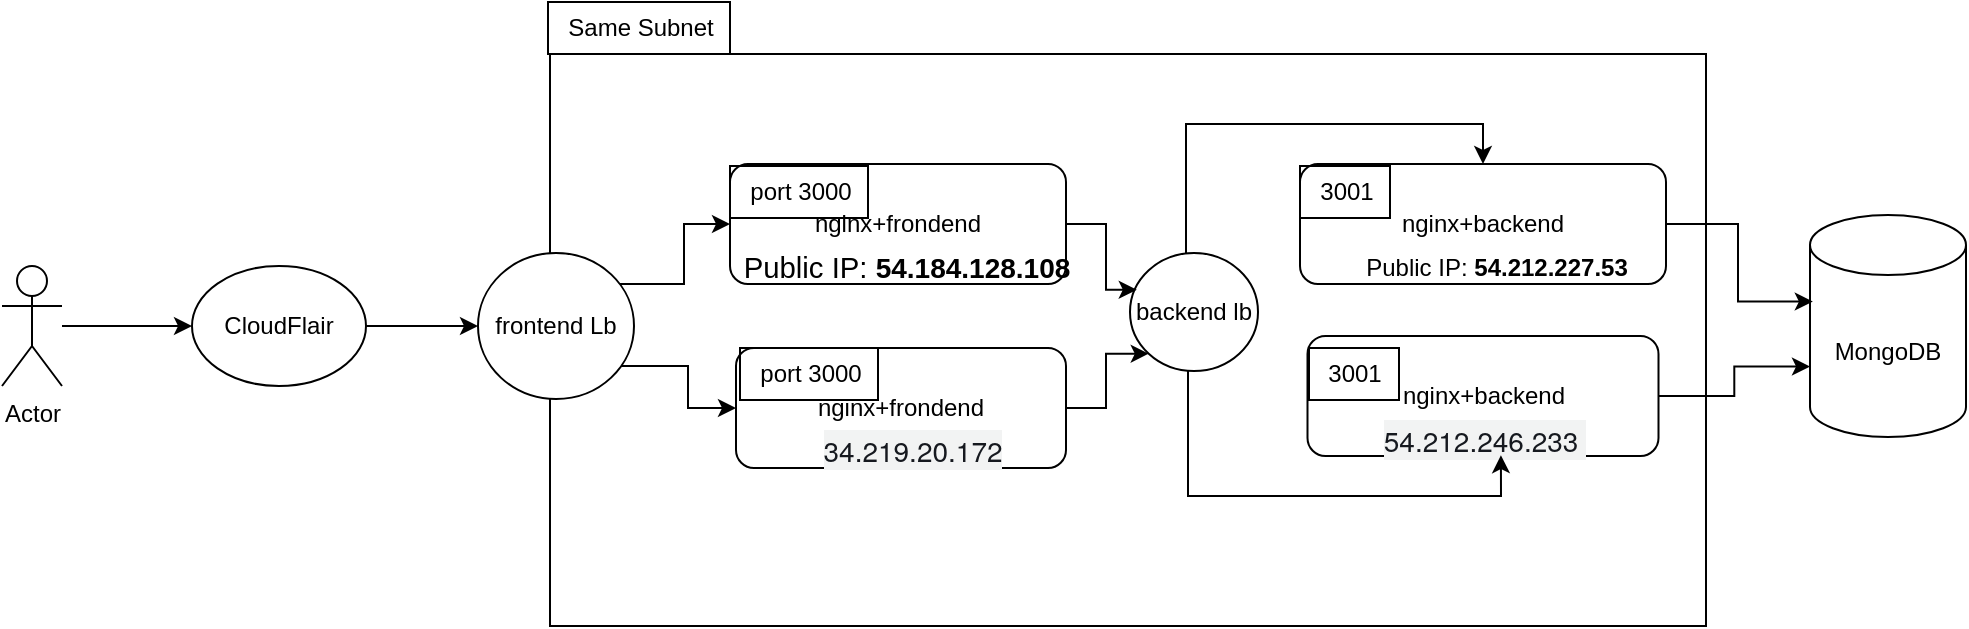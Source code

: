 <mxfile version="24.7.8">
  <diagram name="Page-1" id="sNdYrbWgLJKYeUoCpht7">
    <mxGraphModel dx="2062" dy="731" grid="0" gridSize="10" guides="1" tooltips="1" connect="1" arrows="1" fold="1" page="1" pageScale="1" pageWidth="827" pageHeight="1169" math="0" shadow="0">
      <root>
        <mxCell id="0" />
        <mxCell id="1" parent="0" />
        <mxCell id="mKMaE9A_YGJ78vrPqiGL-34" value="" style="rounded=0;whiteSpace=wrap;html=1;" vertex="1" parent="1">
          <mxGeometry x="69" y="65" width="578" height="286" as="geometry" />
        </mxCell>
        <mxCell id="mKMaE9A_YGJ78vrPqiGL-1" value="nginx+backend" style="rounded=1;whiteSpace=wrap;html=1;" vertex="1" parent="1">
          <mxGeometry x="444" y="120" width="183" height="60" as="geometry" />
        </mxCell>
        <mxCell id="mKMaE9A_YGJ78vrPqiGL-2" value="nginx+frondend" style="rounded=1;whiteSpace=wrap;html=1;" vertex="1" parent="1">
          <mxGeometry x="159" y="120" width="168" height="60" as="geometry" />
        </mxCell>
        <mxCell id="mKMaE9A_YGJ78vrPqiGL-5" value="MongoDB" style="shape=cylinder3;whiteSpace=wrap;html=1;boundedLbl=1;backgroundOutline=1;size=15;" vertex="1" parent="1">
          <mxGeometry x="699" y="145.5" width="78" height="111" as="geometry" />
        </mxCell>
        <mxCell id="mKMaE9A_YGJ78vrPqiGL-12" value="3001" style="text;html=1;align=center;verticalAlign=middle;resizable=0;points=[];autosize=1;strokeColor=default;fillColor=none;" vertex="1" parent="1">
          <mxGeometry x="444" y="121" width="45" height="26" as="geometry" />
        </mxCell>
        <mxCell id="mKMaE9A_YGJ78vrPqiGL-15" value="port 3000" style="text;html=1;align=center;verticalAlign=middle;resizable=0;points=[];autosize=1;strokeColor=default;fillColor=none;" vertex="1" parent="1">
          <mxGeometry x="159" y="121" width="69" height="26" as="geometry" />
        </mxCell>
        <mxCell id="mKMaE9A_YGJ78vrPqiGL-41" style="edgeStyle=orthogonalEdgeStyle;rounded=0;orthogonalLoop=1;jettySize=auto;html=1;entryX=0;entryY=1;entryDx=0;entryDy=0;" edge="1" parent="1" source="mKMaE9A_YGJ78vrPqiGL-17" target="mKMaE9A_YGJ78vrPqiGL-31">
          <mxGeometry relative="1" as="geometry" />
        </mxCell>
        <mxCell id="mKMaE9A_YGJ78vrPqiGL-17" value="nginx+frondend" style="rounded=1;whiteSpace=wrap;html=1;" vertex="1" parent="1">
          <mxGeometry x="162" y="212" width="165" height="60" as="geometry" />
        </mxCell>
        <mxCell id="mKMaE9A_YGJ78vrPqiGL-20" value="port 3000" style="text;html=1;align=center;verticalAlign=middle;resizable=0;points=[];autosize=1;strokeColor=default;fillColor=none;" vertex="1" parent="1">
          <mxGeometry x="164" y="212" width="69" height="26" as="geometry" />
        </mxCell>
        <mxCell id="mKMaE9A_YGJ78vrPqiGL-26" value="&lt;p style=&quot;margin-left:72.0pt;mso-add-space:auto;&lt;br/&gt;text-indent:-18.0pt;mso-list:l0 level2 lfo1&quot; class=&quot;MsoListParagraph&quot;&gt;&lt;span lang=&quot;EN-US&quot;&gt;Public IP: &lt;b&gt;54.212.227.53&lt;/b&gt;&lt;/span&gt;&lt;/p&gt;" style="text;html=1;align=center;verticalAlign=middle;resizable=0;points=[];autosize=1;strokeColor=none;fillColor=none;" vertex="1" parent="1">
          <mxGeometry x="371" y="147" width="245" height="50" as="geometry" />
        </mxCell>
        <mxCell id="mKMaE9A_YGJ78vrPqiGL-21" value="nginx+backend" style="rounded=1;whiteSpace=wrap;html=1;" vertex="1" parent="1">
          <mxGeometry x="447.75" y="206" width="175.5" height="60" as="geometry" />
        </mxCell>
        <mxCell id="mKMaE9A_YGJ78vrPqiGL-19" value="3001" style="text;html=1;align=center;verticalAlign=middle;resizable=0;points=[];autosize=1;strokeColor=default;fillColor=none;" vertex="1" parent="1">
          <mxGeometry x="448.5" y="212" width="45" height="26" as="geometry" />
        </mxCell>
        <mxCell id="mKMaE9A_YGJ78vrPqiGL-28" value="&lt;span style=&quot;font-size:11.0pt;line-height:&lt;br/&gt;107%;font-family:&amp;quot;Calibri&amp;quot;,sans-serif;mso-ascii-theme-font:minor-latin;&lt;br/&gt;mso-fareast-font-family:Calibri;mso-fareast-theme-font:minor-latin;mso-hansi-theme-font:&lt;br/&gt;minor-latin;mso-bidi-font-family:&amp;quot;Times New Roman&amp;quot;;mso-bidi-theme-font:minor-bidi;&lt;br/&gt;mso-ansi-language:EN-US;mso-fareast-language:EN-US;mso-bidi-language:AR-SA&quot; lang=&quot;EN-US&quot;&gt;Public IP: &lt;/span&gt;&lt;b&gt;&lt;span style=&quot;font-size: 10.5pt; line-height: 107%; font-family: Calibri, sans-serif;&quot;&gt;54.184.128.108&lt;/span&gt;&lt;/b&gt;&lt;span style=&quot;font-size: 10.5pt; line-height: 107%; font-family: Calibri, sans-serif;&quot;&gt;&lt;/span&gt;" style="text;html=1;align=center;verticalAlign=middle;resizable=0;points=[];autosize=1;strokeColor=none;fillColor=none;" vertex="1" parent="1">
          <mxGeometry x="164" y="157" width="165" height="30" as="geometry" />
        </mxCell>
        <mxCell id="mKMaE9A_YGJ78vrPqiGL-29" style="edgeStyle=orthogonalEdgeStyle;rounded=0;orthogonalLoop=1;jettySize=auto;html=1;entryX=0.018;entryY=0.39;entryDx=0;entryDy=0;entryPerimeter=0;" edge="1" parent="1" source="mKMaE9A_YGJ78vrPqiGL-1" target="mKMaE9A_YGJ78vrPqiGL-5">
          <mxGeometry relative="1" as="geometry" />
        </mxCell>
        <mxCell id="mKMaE9A_YGJ78vrPqiGL-30" style="edgeStyle=orthogonalEdgeStyle;rounded=0;orthogonalLoop=1;jettySize=auto;html=1;entryX=0;entryY=0;entryDx=0;entryDy=75.75;entryPerimeter=0;" edge="1" parent="1" source="mKMaE9A_YGJ78vrPqiGL-21" target="mKMaE9A_YGJ78vrPqiGL-5">
          <mxGeometry relative="1" as="geometry" />
        </mxCell>
        <mxCell id="mKMaE9A_YGJ78vrPqiGL-51" style="edgeStyle=orthogonalEdgeStyle;rounded=0;orthogonalLoop=1;jettySize=auto;html=1;entryX=0.5;entryY=0;entryDx=0;entryDy=0;" edge="1" parent="1" source="mKMaE9A_YGJ78vrPqiGL-31" target="mKMaE9A_YGJ78vrPqiGL-1">
          <mxGeometry relative="1" as="geometry">
            <Array as="points">
              <mxPoint x="387" y="100" />
              <mxPoint x="536" y="100" />
            </Array>
          </mxGeometry>
        </mxCell>
        <mxCell id="mKMaE9A_YGJ78vrPqiGL-31" value="backend lb" style="ellipse;whiteSpace=wrap;html=1;" vertex="1" parent="1">
          <mxGeometry x="359" y="164.5" width="64" height="59" as="geometry" />
        </mxCell>
        <mxCell id="mKMaE9A_YGJ78vrPqiGL-38" style="edgeStyle=orthogonalEdgeStyle;rounded=0;orthogonalLoop=1;jettySize=auto;html=1;entryX=0;entryY=0.5;entryDx=0;entryDy=0;" edge="1" parent="1" source="mKMaE9A_YGJ78vrPqiGL-32" target="mKMaE9A_YGJ78vrPqiGL-2">
          <mxGeometry relative="1" as="geometry">
            <Array as="points">
              <mxPoint x="136" y="180" />
              <mxPoint x="136" y="150" />
            </Array>
          </mxGeometry>
        </mxCell>
        <mxCell id="mKMaE9A_YGJ78vrPqiGL-39" style="edgeStyle=orthogonalEdgeStyle;rounded=0;orthogonalLoop=1;jettySize=auto;html=1;entryX=0;entryY=0.5;entryDx=0;entryDy=0;" edge="1" parent="1" source="mKMaE9A_YGJ78vrPqiGL-32" target="mKMaE9A_YGJ78vrPqiGL-17">
          <mxGeometry relative="1" as="geometry">
            <Array as="points">
              <mxPoint x="138" y="221" />
              <mxPoint x="138" y="242" />
            </Array>
          </mxGeometry>
        </mxCell>
        <mxCell id="mKMaE9A_YGJ78vrPqiGL-32" value="frontend Lb" style="ellipse;whiteSpace=wrap;html=1;" vertex="1" parent="1">
          <mxGeometry x="33" y="164.5" width="78" height="73" as="geometry" />
        </mxCell>
        <mxCell id="mKMaE9A_YGJ78vrPqiGL-36" value="&lt;span style=&quot;color: rgb(22, 25, 31); font-family: &amp;quot;Amazon Ember&amp;quot;, &amp;quot;Helvetica Neue&amp;quot;, Roboto, Arial, sans-serif; font-size: 14px; text-align: start; text-wrap: wrap; background-color: rgb(242, 243, 243);&quot;&gt;34.219.20.172&lt;/span&gt;" style="text;html=1;align=center;verticalAlign=middle;resizable=0;points=[];autosize=1;strokeColor=none;fillColor=none;" vertex="1" parent="1">
          <mxGeometry x="196" y="248" width="108" height="29" as="geometry" />
        </mxCell>
        <mxCell id="mKMaE9A_YGJ78vrPqiGL-37" value="&lt;span style=&quot;color: rgb(22, 25, 31); font-family: &amp;quot;Amazon Ember&amp;quot;, &amp;quot;Helvetica Neue&amp;quot;, Roboto, Arial, sans-serif; font-size: 14px; text-align: start; text-wrap: wrap; background-color: rgb(242, 243, 243);&quot;&gt;54.212.246.233&lt;/span&gt;&lt;span style=&quot;color: rgb(22, 25, 31); font-family: &amp;quot;Amazon Ember&amp;quot;, &amp;quot;Helvetica Neue&amp;quot;, Roboto, Arial, sans-serif; font-size: 14px; text-align: start; text-wrap: wrap; background-color: rgb(242, 243, 243);&quot;&gt;&amp;nbsp;&lt;/span&gt;" style="text;html=1;align=center;verticalAlign=middle;resizable=0;points=[];autosize=1;strokeColor=none;fillColor=none;" vertex="1" parent="1">
          <mxGeometry x="476.75" y="243" width="119" height="29" as="geometry" />
        </mxCell>
        <mxCell id="mKMaE9A_YGJ78vrPqiGL-40" style="edgeStyle=orthogonalEdgeStyle;rounded=0;orthogonalLoop=1;jettySize=auto;html=1;entryX=0.053;entryY=0.312;entryDx=0;entryDy=0;entryPerimeter=0;" edge="1" parent="1" source="mKMaE9A_YGJ78vrPqiGL-2" target="mKMaE9A_YGJ78vrPqiGL-31">
          <mxGeometry relative="1" as="geometry" />
        </mxCell>
        <mxCell id="mKMaE9A_YGJ78vrPqiGL-53" style="edgeStyle=orthogonalEdgeStyle;rounded=0;orthogonalLoop=1;jettySize=auto;html=1;entryX=0.551;entryY=0.993;entryDx=0;entryDy=0;entryPerimeter=0;" edge="1" parent="1" source="mKMaE9A_YGJ78vrPqiGL-31" target="mKMaE9A_YGJ78vrPqiGL-21">
          <mxGeometry relative="1" as="geometry">
            <Array as="points">
              <mxPoint x="388" y="286" />
              <mxPoint x="545" y="286" />
            </Array>
          </mxGeometry>
        </mxCell>
        <mxCell id="mKMaE9A_YGJ78vrPqiGL-56" style="edgeStyle=orthogonalEdgeStyle;rounded=0;orthogonalLoop=1;jettySize=auto;html=1;entryX=0;entryY=0.5;entryDx=0;entryDy=0;" edge="1" parent="1" source="mKMaE9A_YGJ78vrPqiGL-55" target="mKMaE9A_YGJ78vrPqiGL-32">
          <mxGeometry relative="1" as="geometry" />
        </mxCell>
        <mxCell id="mKMaE9A_YGJ78vrPqiGL-55" value="CloudFlair" style="ellipse;whiteSpace=wrap;html=1;" vertex="1" parent="1">
          <mxGeometry x="-110" y="171" width="87" height="60" as="geometry" />
        </mxCell>
        <mxCell id="mKMaE9A_YGJ78vrPqiGL-60" style="edgeStyle=orthogonalEdgeStyle;rounded=0;orthogonalLoop=1;jettySize=auto;html=1;entryX=0;entryY=0.5;entryDx=0;entryDy=0;" edge="1" parent="1" source="mKMaE9A_YGJ78vrPqiGL-57" target="mKMaE9A_YGJ78vrPqiGL-55">
          <mxGeometry relative="1" as="geometry" />
        </mxCell>
        <mxCell id="mKMaE9A_YGJ78vrPqiGL-57" value="Actor" style="shape=umlActor;verticalLabelPosition=bottom;verticalAlign=top;html=1;outlineConnect=0;" vertex="1" parent="1">
          <mxGeometry x="-205" y="171" width="30" height="60" as="geometry" />
        </mxCell>
        <mxCell id="mKMaE9A_YGJ78vrPqiGL-61" value="Same Subnet" style="text;html=1;align=center;verticalAlign=middle;resizable=0;points=[];autosize=1;strokeColor=default;fillColor=none;" vertex="1" parent="1">
          <mxGeometry x="68" y="39" width="91" height="26" as="geometry" />
        </mxCell>
      </root>
    </mxGraphModel>
  </diagram>
</mxfile>
